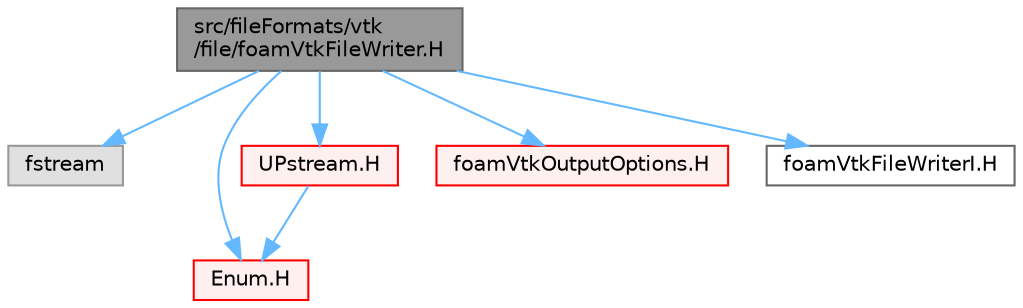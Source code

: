 digraph "src/fileFormats/vtk/file/foamVtkFileWriter.H"
{
 // LATEX_PDF_SIZE
  bgcolor="transparent";
  edge [fontname=Helvetica,fontsize=10,labelfontname=Helvetica,labelfontsize=10];
  node [fontname=Helvetica,fontsize=10,shape=box,height=0.2,width=0.4];
  Node1 [id="Node000001",label="src/fileFormats/vtk\l/file/foamVtkFileWriter.H",height=0.2,width=0.4,color="gray40", fillcolor="grey60", style="filled", fontcolor="black",tooltip=" "];
  Node1 -> Node2 [id="edge1_Node000001_Node000002",color="steelblue1",style="solid",tooltip=" "];
  Node2 [id="Node000002",label="fstream",height=0.2,width=0.4,color="grey60", fillcolor="#E0E0E0", style="filled",tooltip=" "];
  Node1 -> Node3 [id="edge2_Node000001_Node000003",color="steelblue1",style="solid",tooltip=" "];
  Node3 [id="Node000003",label="Enum.H",height=0.2,width=0.4,color="red", fillcolor="#FFF0F0", style="filled",URL="$Enum_8H.html",tooltip=" "];
  Node1 -> Node105 [id="edge3_Node000001_Node000105",color="steelblue1",style="solid",tooltip=" "];
  Node105 [id="Node000105",label="UPstream.H",height=0.2,width=0.4,color="red", fillcolor="#FFF0F0", style="filled",URL="$UPstream_8H.html",tooltip=" "];
  Node105 -> Node3 [id="edge4_Node000105_Node000003",color="steelblue1",style="solid",tooltip=" "];
  Node1 -> Node144 [id="edge5_Node000001_Node000144",color="steelblue1",style="solid",tooltip=" "];
  Node144 [id="Node000144",label="foamVtkOutputOptions.H",height=0.2,width=0.4,color="red", fillcolor="#FFF0F0", style="filled",URL="$foamVtkOutputOptions_8H.html",tooltip=" "];
  Node1 -> Node173 [id="edge6_Node000001_Node000173",color="steelblue1",style="solid",tooltip=" "];
  Node173 [id="Node000173",label="foamVtkFileWriterI.H",height=0.2,width=0.4,color="grey40", fillcolor="white", style="filled",URL="$foamVtkFileWriterI_8H.html",tooltip=" "];
}
